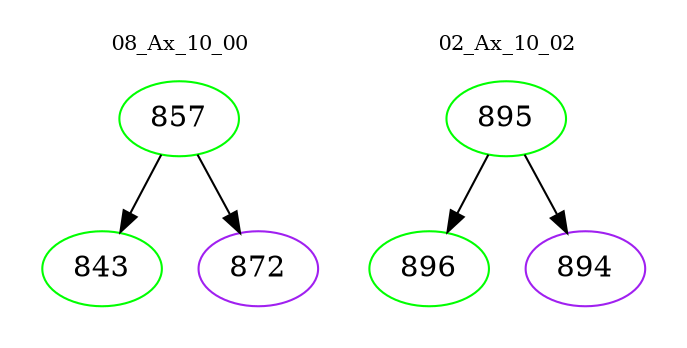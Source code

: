 digraph{
subgraph cluster_0 {
color = white
label = "08_Ax_10_00";
fontsize=10;
T0_857 [label="857", color="green"]
T0_857 -> T0_843 [color="black"]
T0_843 [label="843", color="green"]
T0_857 -> T0_872 [color="black"]
T0_872 [label="872", color="purple"]
}
subgraph cluster_1 {
color = white
label = "02_Ax_10_02";
fontsize=10;
T1_895 [label="895", color="green"]
T1_895 -> T1_896 [color="black"]
T1_896 [label="896", color="green"]
T1_895 -> T1_894 [color="black"]
T1_894 [label="894", color="purple"]
}
}
